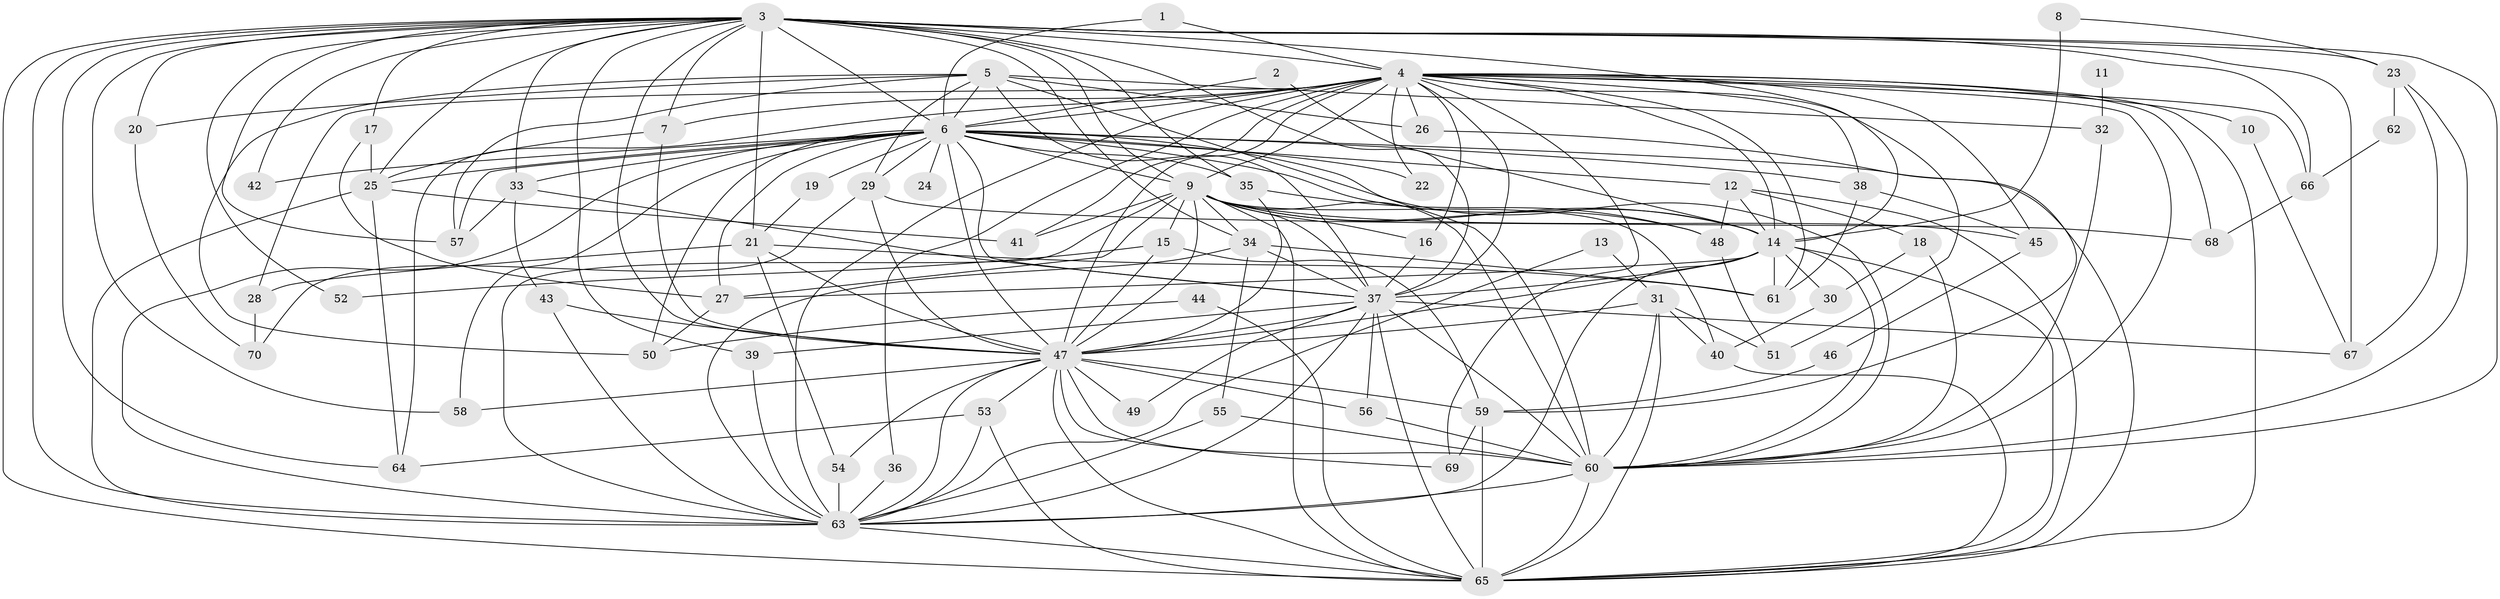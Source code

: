 // original degree distribution, {21: 0.014388489208633094, 20: 0.014388489208633094, 30: 0.007194244604316547, 32: 0.007194244604316547, 17: 0.007194244604316547, 27: 0.007194244604316547, 34: 0.007194244604316547, 18: 0.007194244604316547, 6: 0.04316546762589928, 2: 0.539568345323741, 5: 0.07913669064748201, 4: 0.07194244604316546, 3: 0.18705035971223022, 7: 0.007194244604316547}
// Generated by graph-tools (version 1.1) at 2025/01/03/09/25 03:01:14]
// undirected, 70 vertices, 204 edges
graph export_dot {
graph [start="1"]
  node [color=gray90,style=filled];
  1;
  2;
  3;
  4;
  5;
  6;
  7;
  8;
  9;
  10;
  11;
  12;
  13;
  14;
  15;
  16;
  17;
  18;
  19;
  20;
  21;
  22;
  23;
  24;
  25;
  26;
  27;
  28;
  29;
  30;
  31;
  32;
  33;
  34;
  35;
  36;
  37;
  38;
  39;
  40;
  41;
  42;
  43;
  44;
  45;
  46;
  47;
  48;
  49;
  50;
  51;
  52;
  53;
  54;
  55;
  56;
  57;
  58;
  59;
  60;
  61;
  62;
  63;
  64;
  65;
  66;
  67;
  68;
  69;
  70;
  1 -- 4 [weight=1.0];
  1 -- 6 [weight=1.0];
  2 -- 6 [weight=1.0];
  2 -- 14 [weight=1.0];
  3 -- 4 [weight=3.0];
  3 -- 6 [weight=1.0];
  3 -- 7 [weight=1.0];
  3 -- 9 [weight=1.0];
  3 -- 14 [weight=1.0];
  3 -- 17 [weight=1.0];
  3 -- 20 [weight=1.0];
  3 -- 21 [weight=1.0];
  3 -- 23 [weight=1.0];
  3 -- 25 [weight=1.0];
  3 -- 33 [weight=1.0];
  3 -- 34 [weight=1.0];
  3 -- 35 [weight=2.0];
  3 -- 37 [weight=2.0];
  3 -- 39 [weight=1.0];
  3 -- 42 [weight=1.0];
  3 -- 47 [weight=1.0];
  3 -- 52 [weight=1.0];
  3 -- 57 [weight=1.0];
  3 -- 58 [weight=1.0];
  3 -- 60 [weight=1.0];
  3 -- 63 [weight=2.0];
  3 -- 64 [weight=1.0];
  3 -- 65 [weight=1.0];
  3 -- 66 [weight=1.0];
  3 -- 67 [weight=2.0];
  4 -- 6 [weight=1.0];
  4 -- 7 [weight=1.0];
  4 -- 9 [weight=1.0];
  4 -- 10 [weight=1.0];
  4 -- 14 [weight=1.0];
  4 -- 16 [weight=1.0];
  4 -- 22 [weight=1.0];
  4 -- 26 [weight=1.0];
  4 -- 28 [weight=1.0];
  4 -- 36 [weight=1.0];
  4 -- 37 [weight=2.0];
  4 -- 38 [weight=1.0];
  4 -- 41 [weight=1.0];
  4 -- 45 [weight=1.0];
  4 -- 47 [weight=2.0];
  4 -- 51 [weight=1.0];
  4 -- 60 [weight=1.0];
  4 -- 61 [weight=1.0];
  4 -- 63 [weight=1.0];
  4 -- 64 [weight=1.0];
  4 -- 65 [weight=1.0];
  4 -- 66 [weight=1.0];
  4 -- 68 [weight=1.0];
  4 -- 69 [weight=1.0];
  5 -- 6 [weight=1.0];
  5 -- 20 [weight=1.0];
  5 -- 26 [weight=1.0];
  5 -- 29 [weight=1.0];
  5 -- 32 [weight=1.0];
  5 -- 37 [weight=1.0];
  5 -- 50 [weight=1.0];
  5 -- 57 [weight=1.0];
  5 -- 60 [weight=1.0];
  6 -- 9 [weight=2.0];
  6 -- 12 [weight=1.0];
  6 -- 14 [weight=1.0];
  6 -- 19 [weight=2.0];
  6 -- 22 [weight=2.0];
  6 -- 24 [weight=1.0];
  6 -- 25 [weight=1.0];
  6 -- 27 [weight=1.0];
  6 -- 29 [weight=1.0];
  6 -- 33 [weight=2.0];
  6 -- 35 [weight=1.0];
  6 -- 37 [weight=1.0];
  6 -- 38 [weight=1.0];
  6 -- 42 [weight=1.0];
  6 -- 47 [weight=1.0];
  6 -- 50 [weight=2.0];
  6 -- 57 [weight=1.0];
  6 -- 58 [weight=1.0];
  6 -- 60 [weight=1.0];
  6 -- 63 [weight=1.0];
  6 -- 65 [weight=1.0];
  7 -- 25 [weight=1.0];
  7 -- 47 [weight=1.0];
  8 -- 14 [weight=2.0];
  8 -- 23 [weight=1.0];
  9 -- 14 [weight=1.0];
  9 -- 15 [weight=2.0];
  9 -- 16 [weight=1.0];
  9 -- 27 [weight=1.0];
  9 -- 34 [weight=1.0];
  9 -- 37 [weight=1.0];
  9 -- 40 [weight=1.0];
  9 -- 41 [weight=1.0];
  9 -- 45 [weight=1.0];
  9 -- 47 [weight=1.0];
  9 -- 48 [weight=1.0];
  9 -- 60 [weight=1.0];
  9 -- 63 [weight=1.0];
  9 -- 65 [weight=2.0];
  10 -- 67 [weight=1.0];
  11 -- 32 [weight=1.0];
  12 -- 14 [weight=1.0];
  12 -- 18 [weight=1.0];
  12 -- 48 [weight=1.0];
  12 -- 65 [weight=1.0];
  13 -- 31 [weight=1.0];
  13 -- 63 [weight=1.0];
  14 -- 27 [weight=1.0];
  14 -- 30 [weight=1.0];
  14 -- 37 [weight=1.0];
  14 -- 47 [weight=2.0];
  14 -- 60 [weight=1.0];
  14 -- 61 [weight=1.0];
  14 -- 63 [weight=1.0];
  14 -- 65 [weight=1.0];
  15 -- 47 [weight=1.0];
  15 -- 52 [weight=1.0];
  15 -- 59 [weight=1.0];
  16 -- 37 [weight=1.0];
  17 -- 25 [weight=1.0];
  17 -- 27 [weight=1.0];
  18 -- 30 [weight=1.0];
  18 -- 60 [weight=1.0];
  19 -- 21 [weight=1.0];
  20 -- 70 [weight=1.0];
  21 -- 28 [weight=1.0];
  21 -- 47 [weight=1.0];
  21 -- 54 [weight=1.0];
  21 -- 61 [weight=1.0];
  23 -- 60 [weight=1.0];
  23 -- 62 [weight=1.0];
  23 -- 67 [weight=1.0];
  25 -- 41 [weight=1.0];
  25 -- 63 [weight=1.0];
  25 -- 64 [weight=1.0];
  26 -- 59 [weight=1.0];
  27 -- 50 [weight=1.0];
  28 -- 70 [weight=1.0];
  29 -- 47 [weight=1.0];
  29 -- 68 [weight=1.0];
  29 -- 70 [weight=1.0];
  30 -- 40 [weight=1.0];
  31 -- 40 [weight=1.0];
  31 -- 47 [weight=1.0];
  31 -- 51 [weight=1.0];
  31 -- 60 [weight=1.0];
  31 -- 65 [weight=1.0];
  32 -- 60 [weight=1.0];
  33 -- 37 [weight=1.0];
  33 -- 43 [weight=1.0];
  33 -- 57 [weight=1.0];
  34 -- 37 [weight=1.0];
  34 -- 55 [weight=1.0];
  34 -- 61 [weight=1.0];
  34 -- 63 [weight=1.0];
  35 -- 47 [weight=1.0];
  35 -- 48 [weight=1.0];
  36 -- 63 [weight=1.0];
  37 -- 39 [weight=1.0];
  37 -- 47 [weight=1.0];
  37 -- 49 [weight=1.0];
  37 -- 56 [weight=2.0];
  37 -- 60 [weight=2.0];
  37 -- 63 [weight=2.0];
  37 -- 65 [weight=1.0];
  37 -- 67 [weight=1.0];
  38 -- 45 [weight=1.0];
  38 -- 61 [weight=1.0];
  39 -- 63 [weight=1.0];
  40 -- 65 [weight=1.0];
  43 -- 47 [weight=1.0];
  43 -- 63 [weight=1.0];
  44 -- 50 [weight=1.0];
  44 -- 65 [weight=1.0];
  45 -- 46 [weight=1.0];
  46 -- 59 [weight=1.0];
  47 -- 49 [weight=1.0];
  47 -- 53 [weight=1.0];
  47 -- 54 [weight=1.0];
  47 -- 56 [weight=1.0];
  47 -- 58 [weight=1.0];
  47 -- 59 [weight=1.0];
  47 -- 60 [weight=2.0];
  47 -- 63 [weight=1.0];
  47 -- 65 [weight=2.0];
  47 -- 69 [weight=1.0];
  48 -- 51 [weight=1.0];
  53 -- 63 [weight=1.0];
  53 -- 64 [weight=1.0];
  53 -- 65 [weight=1.0];
  54 -- 63 [weight=2.0];
  55 -- 60 [weight=1.0];
  55 -- 63 [weight=1.0];
  56 -- 60 [weight=1.0];
  59 -- 65 [weight=1.0];
  59 -- 69 [weight=1.0];
  60 -- 63 [weight=1.0];
  60 -- 65 [weight=2.0];
  62 -- 66 [weight=1.0];
  63 -- 65 [weight=1.0];
  66 -- 68 [weight=1.0];
}
